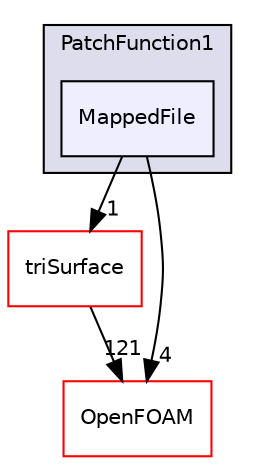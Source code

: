 digraph "src/meshTools/PatchFunction1/MappedFile" {
  bgcolor=transparent;
  compound=true
  node [ fontsize="10", fontname="Helvetica"];
  edge [ labelfontsize="10", labelfontname="Helvetica"];
  subgraph clusterdir_09d50951098ee555b67e42398c5d8325 {
    graph [ bgcolor="#ddddee", pencolor="black", label="PatchFunction1" fontname="Helvetica", fontsize="10", URL="dir_09d50951098ee555b67e42398c5d8325.html"]
  dir_0d273011ba6611c0cc4d0dd89f413a29 [shape=box, label="MappedFile", style="filled", fillcolor="#eeeeff", pencolor="black", URL="dir_0d273011ba6611c0cc4d0dd89f413a29.html"];
  }
  dir_2c4b96702ead4056d900947b6784ec65 [shape=box label="triSurface" color="red" URL="dir_2c4b96702ead4056d900947b6784ec65.html"];
  dir_c5473ff19b20e6ec4dfe5c310b3778a8 [shape=box label="OpenFOAM" color="red" URL="dir_c5473ff19b20e6ec4dfe5c310b3778a8.html"];
  dir_0d273011ba6611c0cc4d0dd89f413a29->dir_2c4b96702ead4056d900947b6784ec65 [headlabel="1", labeldistance=1.5 headhref="dir_002020_002120.html"];
  dir_0d273011ba6611c0cc4d0dd89f413a29->dir_c5473ff19b20e6ec4dfe5c310b3778a8 [headlabel="4", labeldistance=1.5 headhref="dir_002020_002151.html"];
  dir_2c4b96702ead4056d900947b6784ec65->dir_c5473ff19b20e6ec4dfe5c310b3778a8 [headlabel="121", labeldistance=1.5 headhref="dir_002120_002151.html"];
}
